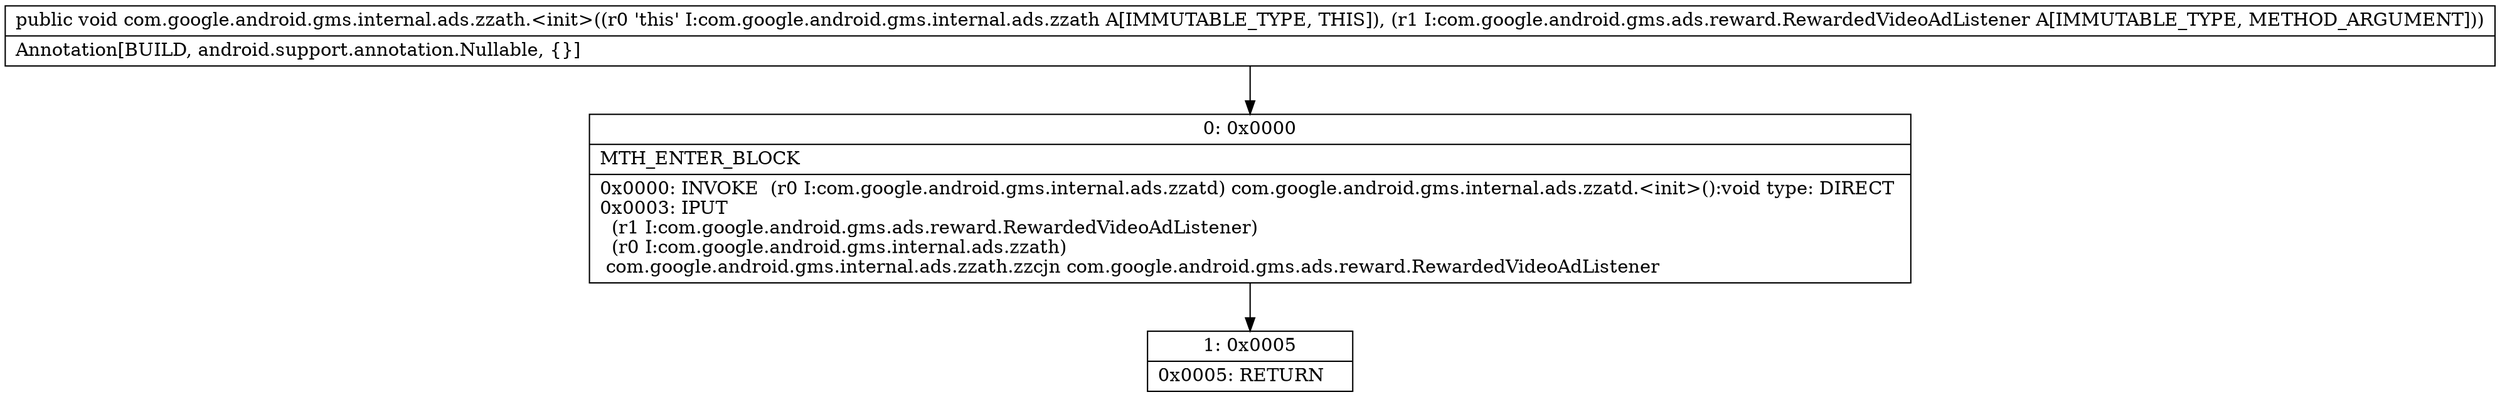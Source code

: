 digraph "CFG forcom.google.android.gms.internal.ads.zzath.\<init\>(Lcom\/google\/android\/gms\/ads\/reward\/RewardedVideoAdListener;)V" {
Node_0 [shape=record,label="{0\:\ 0x0000|MTH_ENTER_BLOCK\l|0x0000: INVOKE  (r0 I:com.google.android.gms.internal.ads.zzatd) com.google.android.gms.internal.ads.zzatd.\<init\>():void type: DIRECT \l0x0003: IPUT  \l  (r1 I:com.google.android.gms.ads.reward.RewardedVideoAdListener)\l  (r0 I:com.google.android.gms.internal.ads.zzath)\l com.google.android.gms.internal.ads.zzath.zzcjn com.google.android.gms.ads.reward.RewardedVideoAdListener \l}"];
Node_1 [shape=record,label="{1\:\ 0x0005|0x0005: RETURN   \l}"];
MethodNode[shape=record,label="{public void com.google.android.gms.internal.ads.zzath.\<init\>((r0 'this' I:com.google.android.gms.internal.ads.zzath A[IMMUTABLE_TYPE, THIS]), (r1 I:com.google.android.gms.ads.reward.RewardedVideoAdListener A[IMMUTABLE_TYPE, METHOD_ARGUMENT]))  | Annotation[BUILD, android.support.annotation.Nullable, \{\}]\l}"];
MethodNode -> Node_0;
Node_0 -> Node_1;
}

